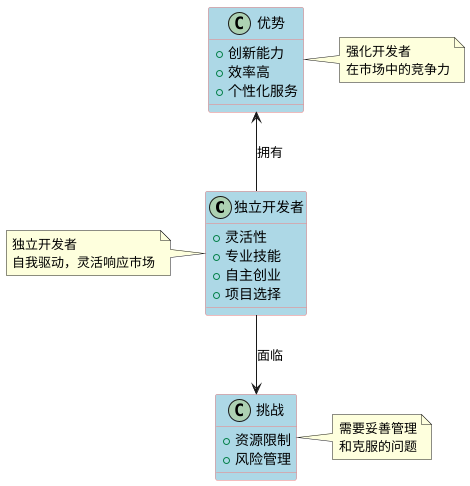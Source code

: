 @startuml
!define lightblue #ADD8E6
!define lightcoral #F08080

class "独立开发者" as IndependentDeveloper {
  +灵活性
  +专业技能
  +自主创业
  +项目选择
}

class "优势" as Advantages {
  +创新能力
  +效率高
  +个性化服务
}

class "挑战" as Challenges {
  +资源限制
  +风险管理
}

IndependentDeveloper -up-> Advantages : 拥有
IndependentDeveloper -down-> Challenges : 面临

note left of IndependentDeveloper : 独立开发者\n自我驱动，灵活响应市场
note right of Advantages : 强化开发者\n在市场中的竞争力
note right of Challenges : 需要妥善管理\n和克服的问题

skinparam class {
  BackgroundColor lightblue
  BorderColor lightcoral
}

@enduml
